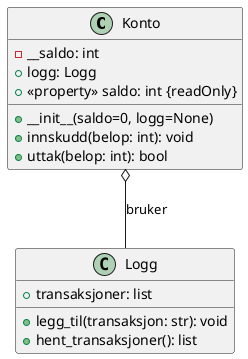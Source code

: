 @startuml transaksjoner

class Konto {
    - __saldo: int
    + logg: Logg
    + <<property>> saldo: int {readOnly}
    + __init__(saldo=0, logg=None)
    + innskudd(belop: int): void
    + uttak(belop: int): bool
}

class Logg {
    + transaksjoner: list
    + legg_til(transaksjon: str): void
    + hent_transaksjoner(): list
}

Konto o-- Logg : bruker
@enduml

' Smidig IT-2 © TIP AS 2024

